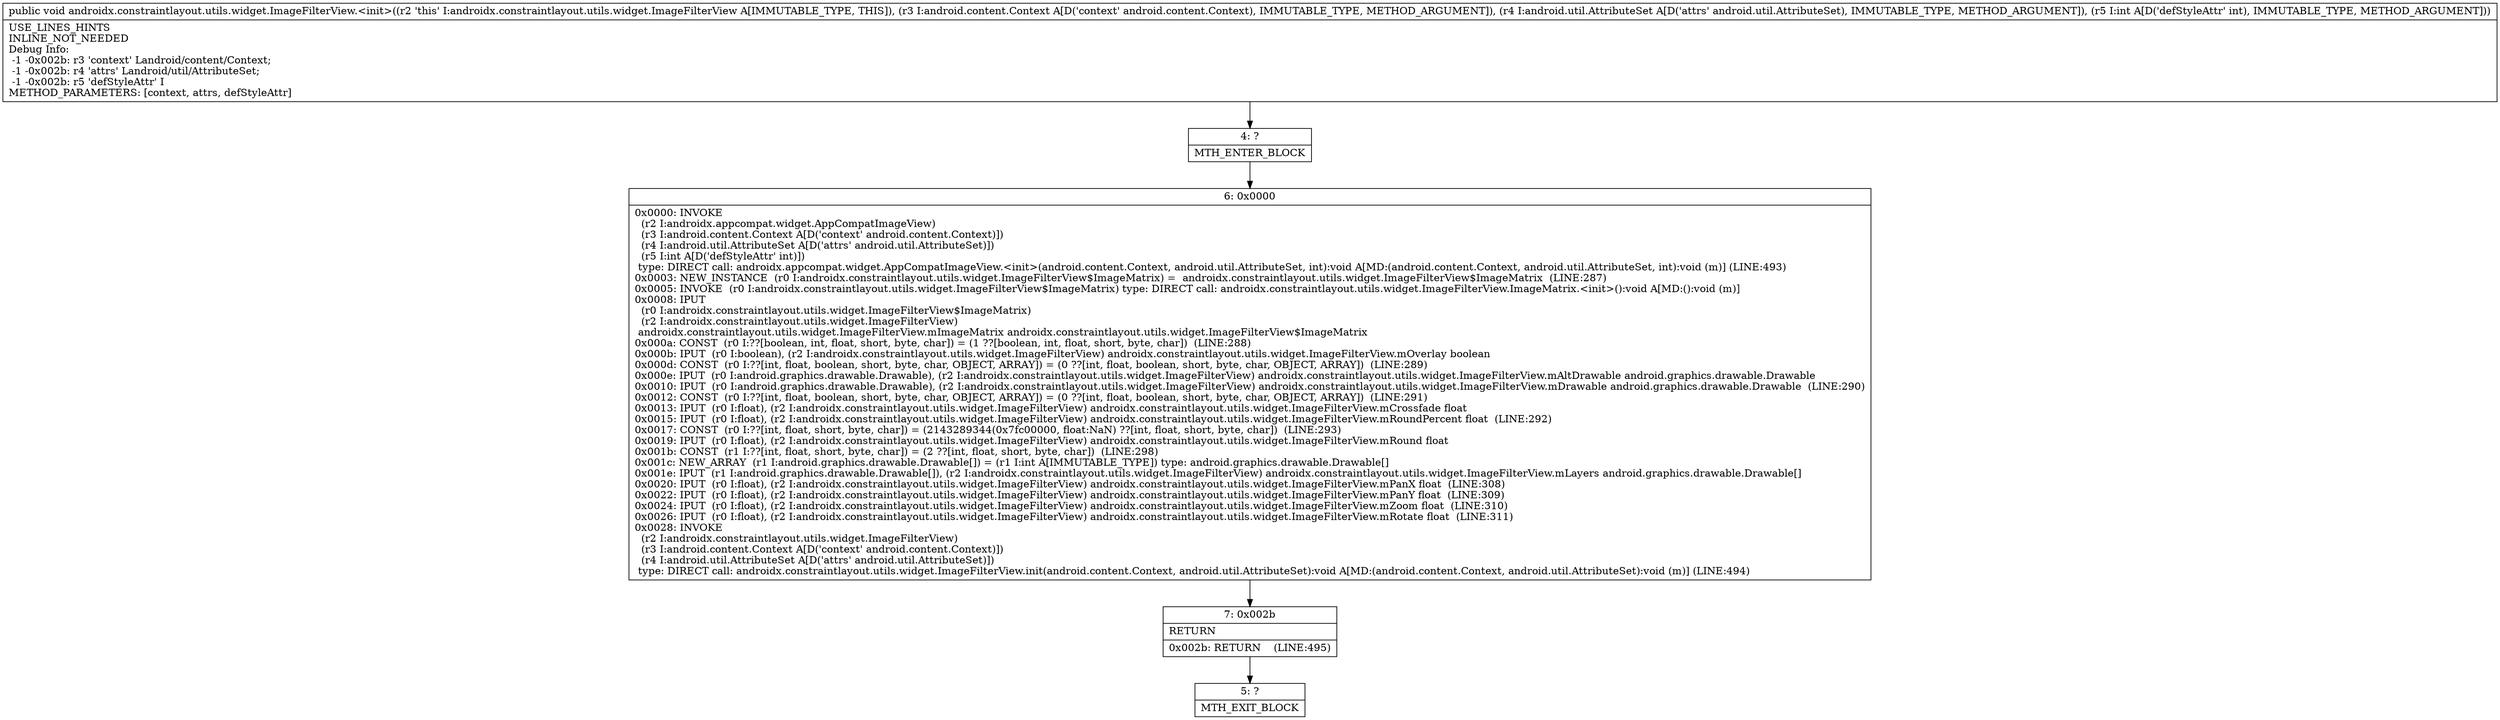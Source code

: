 digraph "CFG forandroidx.constraintlayout.utils.widget.ImageFilterView.\<init\>(Landroid\/content\/Context;Landroid\/util\/AttributeSet;I)V" {
Node_4 [shape=record,label="{4\:\ ?|MTH_ENTER_BLOCK\l}"];
Node_6 [shape=record,label="{6\:\ 0x0000|0x0000: INVOKE  \l  (r2 I:androidx.appcompat.widget.AppCompatImageView)\l  (r3 I:android.content.Context A[D('context' android.content.Context)])\l  (r4 I:android.util.AttributeSet A[D('attrs' android.util.AttributeSet)])\l  (r5 I:int A[D('defStyleAttr' int)])\l type: DIRECT call: androidx.appcompat.widget.AppCompatImageView.\<init\>(android.content.Context, android.util.AttributeSet, int):void A[MD:(android.content.Context, android.util.AttributeSet, int):void (m)] (LINE:493)\l0x0003: NEW_INSTANCE  (r0 I:androidx.constraintlayout.utils.widget.ImageFilterView$ImageMatrix) =  androidx.constraintlayout.utils.widget.ImageFilterView$ImageMatrix  (LINE:287)\l0x0005: INVOKE  (r0 I:androidx.constraintlayout.utils.widget.ImageFilterView$ImageMatrix) type: DIRECT call: androidx.constraintlayout.utils.widget.ImageFilterView.ImageMatrix.\<init\>():void A[MD:():void (m)]\l0x0008: IPUT  \l  (r0 I:androidx.constraintlayout.utils.widget.ImageFilterView$ImageMatrix)\l  (r2 I:androidx.constraintlayout.utils.widget.ImageFilterView)\l androidx.constraintlayout.utils.widget.ImageFilterView.mImageMatrix androidx.constraintlayout.utils.widget.ImageFilterView$ImageMatrix \l0x000a: CONST  (r0 I:??[boolean, int, float, short, byte, char]) = (1 ??[boolean, int, float, short, byte, char])  (LINE:288)\l0x000b: IPUT  (r0 I:boolean), (r2 I:androidx.constraintlayout.utils.widget.ImageFilterView) androidx.constraintlayout.utils.widget.ImageFilterView.mOverlay boolean \l0x000d: CONST  (r0 I:??[int, float, boolean, short, byte, char, OBJECT, ARRAY]) = (0 ??[int, float, boolean, short, byte, char, OBJECT, ARRAY])  (LINE:289)\l0x000e: IPUT  (r0 I:android.graphics.drawable.Drawable), (r2 I:androidx.constraintlayout.utils.widget.ImageFilterView) androidx.constraintlayout.utils.widget.ImageFilterView.mAltDrawable android.graphics.drawable.Drawable \l0x0010: IPUT  (r0 I:android.graphics.drawable.Drawable), (r2 I:androidx.constraintlayout.utils.widget.ImageFilterView) androidx.constraintlayout.utils.widget.ImageFilterView.mDrawable android.graphics.drawable.Drawable  (LINE:290)\l0x0012: CONST  (r0 I:??[int, float, boolean, short, byte, char, OBJECT, ARRAY]) = (0 ??[int, float, boolean, short, byte, char, OBJECT, ARRAY])  (LINE:291)\l0x0013: IPUT  (r0 I:float), (r2 I:androidx.constraintlayout.utils.widget.ImageFilterView) androidx.constraintlayout.utils.widget.ImageFilterView.mCrossfade float \l0x0015: IPUT  (r0 I:float), (r2 I:androidx.constraintlayout.utils.widget.ImageFilterView) androidx.constraintlayout.utils.widget.ImageFilterView.mRoundPercent float  (LINE:292)\l0x0017: CONST  (r0 I:??[int, float, short, byte, char]) = (2143289344(0x7fc00000, float:NaN) ??[int, float, short, byte, char])  (LINE:293)\l0x0019: IPUT  (r0 I:float), (r2 I:androidx.constraintlayout.utils.widget.ImageFilterView) androidx.constraintlayout.utils.widget.ImageFilterView.mRound float \l0x001b: CONST  (r1 I:??[int, float, short, byte, char]) = (2 ??[int, float, short, byte, char])  (LINE:298)\l0x001c: NEW_ARRAY  (r1 I:android.graphics.drawable.Drawable[]) = (r1 I:int A[IMMUTABLE_TYPE]) type: android.graphics.drawable.Drawable[] \l0x001e: IPUT  (r1 I:android.graphics.drawable.Drawable[]), (r2 I:androidx.constraintlayout.utils.widget.ImageFilterView) androidx.constraintlayout.utils.widget.ImageFilterView.mLayers android.graphics.drawable.Drawable[] \l0x0020: IPUT  (r0 I:float), (r2 I:androidx.constraintlayout.utils.widget.ImageFilterView) androidx.constraintlayout.utils.widget.ImageFilterView.mPanX float  (LINE:308)\l0x0022: IPUT  (r0 I:float), (r2 I:androidx.constraintlayout.utils.widget.ImageFilterView) androidx.constraintlayout.utils.widget.ImageFilterView.mPanY float  (LINE:309)\l0x0024: IPUT  (r0 I:float), (r2 I:androidx.constraintlayout.utils.widget.ImageFilterView) androidx.constraintlayout.utils.widget.ImageFilterView.mZoom float  (LINE:310)\l0x0026: IPUT  (r0 I:float), (r2 I:androidx.constraintlayout.utils.widget.ImageFilterView) androidx.constraintlayout.utils.widget.ImageFilterView.mRotate float  (LINE:311)\l0x0028: INVOKE  \l  (r2 I:androidx.constraintlayout.utils.widget.ImageFilterView)\l  (r3 I:android.content.Context A[D('context' android.content.Context)])\l  (r4 I:android.util.AttributeSet A[D('attrs' android.util.AttributeSet)])\l type: DIRECT call: androidx.constraintlayout.utils.widget.ImageFilterView.init(android.content.Context, android.util.AttributeSet):void A[MD:(android.content.Context, android.util.AttributeSet):void (m)] (LINE:494)\l}"];
Node_7 [shape=record,label="{7\:\ 0x002b|RETURN\l|0x002b: RETURN    (LINE:495)\l}"];
Node_5 [shape=record,label="{5\:\ ?|MTH_EXIT_BLOCK\l}"];
MethodNode[shape=record,label="{public void androidx.constraintlayout.utils.widget.ImageFilterView.\<init\>((r2 'this' I:androidx.constraintlayout.utils.widget.ImageFilterView A[IMMUTABLE_TYPE, THIS]), (r3 I:android.content.Context A[D('context' android.content.Context), IMMUTABLE_TYPE, METHOD_ARGUMENT]), (r4 I:android.util.AttributeSet A[D('attrs' android.util.AttributeSet), IMMUTABLE_TYPE, METHOD_ARGUMENT]), (r5 I:int A[D('defStyleAttr' int), IMMUTABLE_TYPE, METHOD_ARGUMENT]))  | USE_LINES_HINTS\lINLINE_NOT_NEEDED\lDebug Info:\l  \-1 \-0x002b: r3 'context' Landroid\/content\/Context;\l  \-1 \-0x002b: r4 'attrs' Landroid\/util\/AttributeSet;\l  \-1 \-0x002b: r5 'defStyleAttr' I\lMETHOD_PARAMETERS: [context, attrs, defStyleAttr]\l}"];
MethodNode -> Node_4;Node_4 -> Node_6;
Node_6 -> Node_7;
Node_7 -> Node_5;
}

